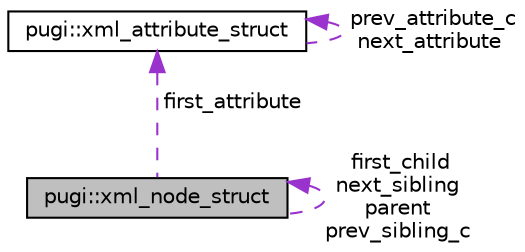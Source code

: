digraph G
{
 // INTERACTIVE_SVG=YES
  edge [fontname="Helvetica",fontsize="10",labelfontname="Helvetica",labelfontsize="10"];
  node [fontname="Helvetica",fontsize="10",shape=record];
  Node1 [label="pugi::xml_node_struct",height=0.2,width=0.4,color="black", fillcolor="grey75", style="filled" fontcolor="black"];
  Node2 -> Node1 [dir="back",color="darkorchid3",fontsize="10",style="dashed",label=" first_attribute" ,fontname="Helvetica"];
  Node2 [label="pugi::xml_attribute_struct",height=0.2,width=0.4,color="black", fillcolor="white", style="filled",URL="$df/da1/structpugi_1_1xml__attribute__struct.html",tooltip="A &#39;name=value&#39; XML attribute structure."];
  Node2 -> Node2 [dir="back",color="darkorchid3",fontsize="10",style="dashed",label=" prev_attribute_c\nnext_attribute" ,fontname="Helvetica"];
  Node1 -> Node1 [dir="back",color="darkorchid3",fontsize="10",style="dashed",label=" first_child\nnext_sibling\nparent\nprev_sibling_c" ,fontname="Helvetica"];
}
